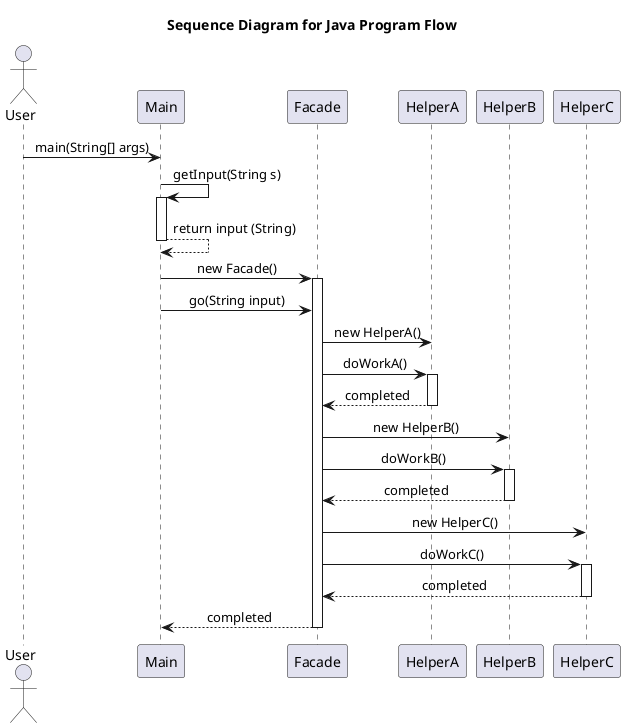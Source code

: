 @startuml
skinparam sequenceMessageAlign center
skinparam participantFontSize 12
skinparam sequenceParticipantFontSize 14
title Sequence Diagram for Java Program Flow

actor User as user
participant Main
participant Facade
participant HelperA
participant HelperB
participant HelperC

user -> Main: main(String[] args)
Main -> Main: getInput(String s)
activate Main
Main --> Main: return input (String)
deactivate Main

Main -> Facade: new Facade()
activate Facade

Main -> Facade: go(String input)


Facade -> HelperA: new HelperA()
Facade -> HelperA: doWorkA()
activate HelperA
HelperA --> Facade: completed
deactivate HelperA

Facade -> HelperB: new HelperB()
Facade -> HelperB: doWorkB()
activate HelperB
HelperB --> Facade: completed
deactivate HelperB

Facade -> HelperC: new HelperC()
Facade -> HelperC: doWorkC()
activate HelperC
HelperC --> Facade: completed
deactivate HelperC

Facade --> Main: completed
deactivate Facade
@enduml
